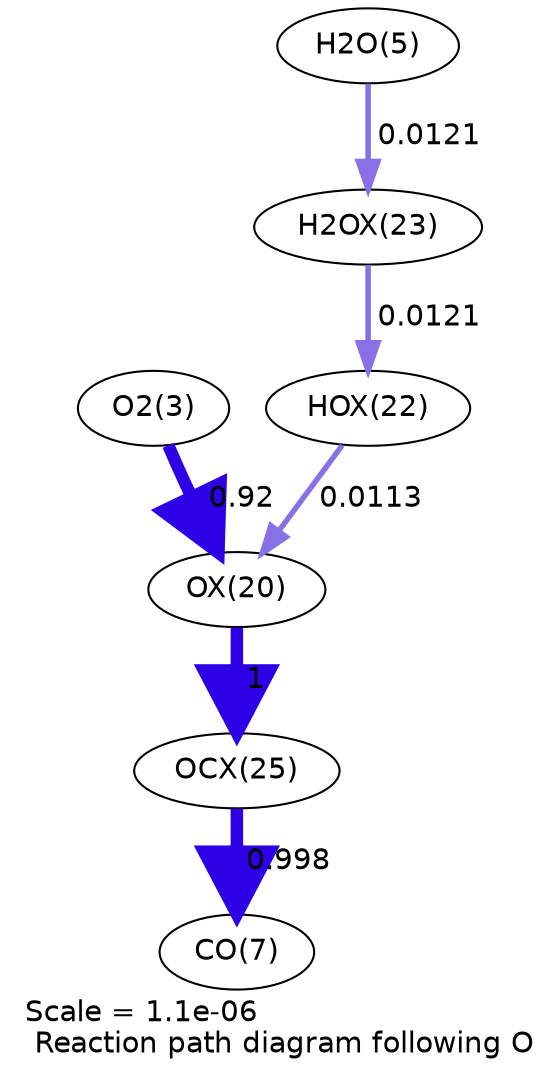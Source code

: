 digraph reaction_paths {
center=1;
s5 -> s33[fontname="Helvetica", penwidth=5.94, arrowsize=2.97, color="0.7, 1.42, 0.9"
, label=" 0.92"];
s35 -> s33[fontname="Helvetica", penwidth=2.62, arrowsize=1.31, color="0.7, 0.511, 0.9"
, label=" 0.0113"];
s33 -> s38[fontname="Helvetica", penwidth=6, arrowsize=3, color="0.7, 1.5, 0.9"
, label=" 1"];
s36 -> s35[fontname="Helvetica", penwidth=2.67, arrowsize=1.33, color="0.7, 0.512, 0.9"
, label=" 0.0121"];
s7 -> s36[fontname="Helvetica", penwidth=2.67, arrowsize=1.33, color="0.7, 0.512, 0.9"
, label=" 0.0121"];
s38 -> s9[fontname="Helvetica", penwidth=6, arrowsize=3, color="0.7, 1.5, 0.9"
, label=" 0.998"];
s5 [ fontname="Helvetica", label="O2(3)"];
s7 [ fontname="Helvetica", label="H2O(5)"];
s9 [ fontname="Helvetica", label="CO(7)"];
s33 [ fontname="Helvetica", label="OX(20)"];
s35 [ fontname="Helvetica", label="HOX(22)"];
s36 [ fontname="Helvetica", label="H2OX(23)"];
s38 [ fontname="Helvetica", label="OCX(25)"];
 label = "Scale = 1.1e-06\l Reaction path diagram following O";
 fontname = "Helvetica";
}
